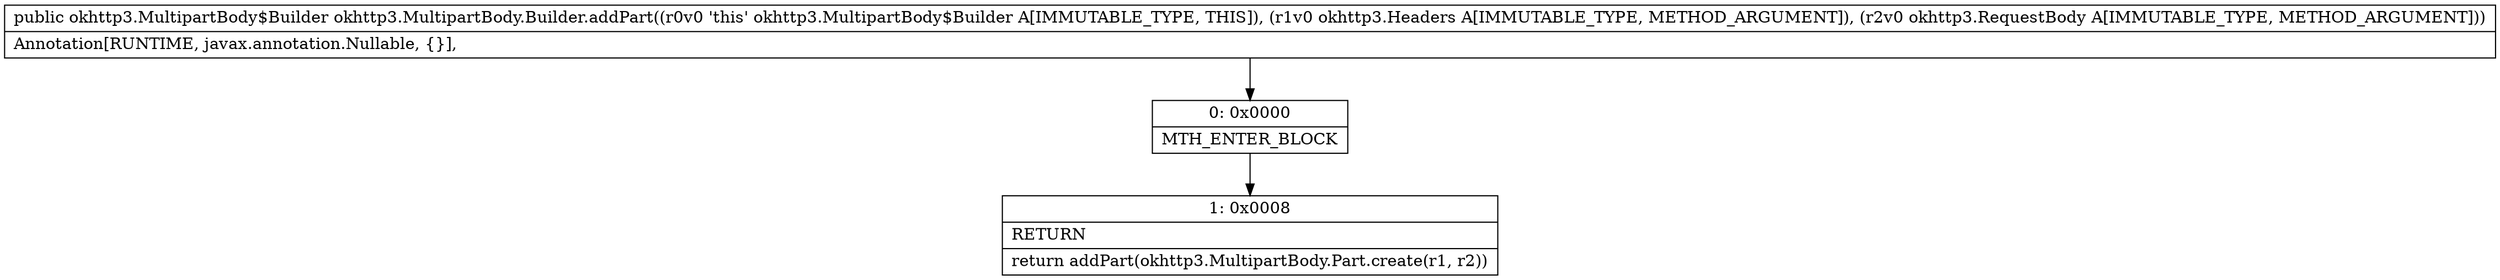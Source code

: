 digraph "CFG forokhttp3.MultipartBody.Builder.addPart(Lokhttp3\/Headers;Lokhttp3\/RequestBody;)Lokhttp3\/MultipartBody$Builder;" {
Node_0 [shape=record,label="{0\:\ 0x0000|MTH_ENTER_BLOCK\l}"];
Node_1 [shape=record,label="{1\:\ 0x0008|RETURN\l|return addPart(okhttp3.MultipartBody.Part.create(r1, r2))\l}"];
MethodNode[shape=record,label="{public okhttp3.MultipartBody$Builder okhttp3.MultipartBody.Builder.addPart((r0v0 'this' okhttp3.MultipartBody$Builder A[IMMUTABLE_TYPE, THIS]), (r1v0 okhttp3.Headers A[IMMUTABLE_TYPE, METHOD_ARGUMENT]), (r2v0 okhttp3.RequestBody A[IMMUTABLE_TYPE, METHOD_ARGUMENT]))  | Annotation[RUNTIME, javax.annotation.Nullable, \{\}], \l}"];
MethodNode -> Node_0;
Node_0 -> Node_1;
}

